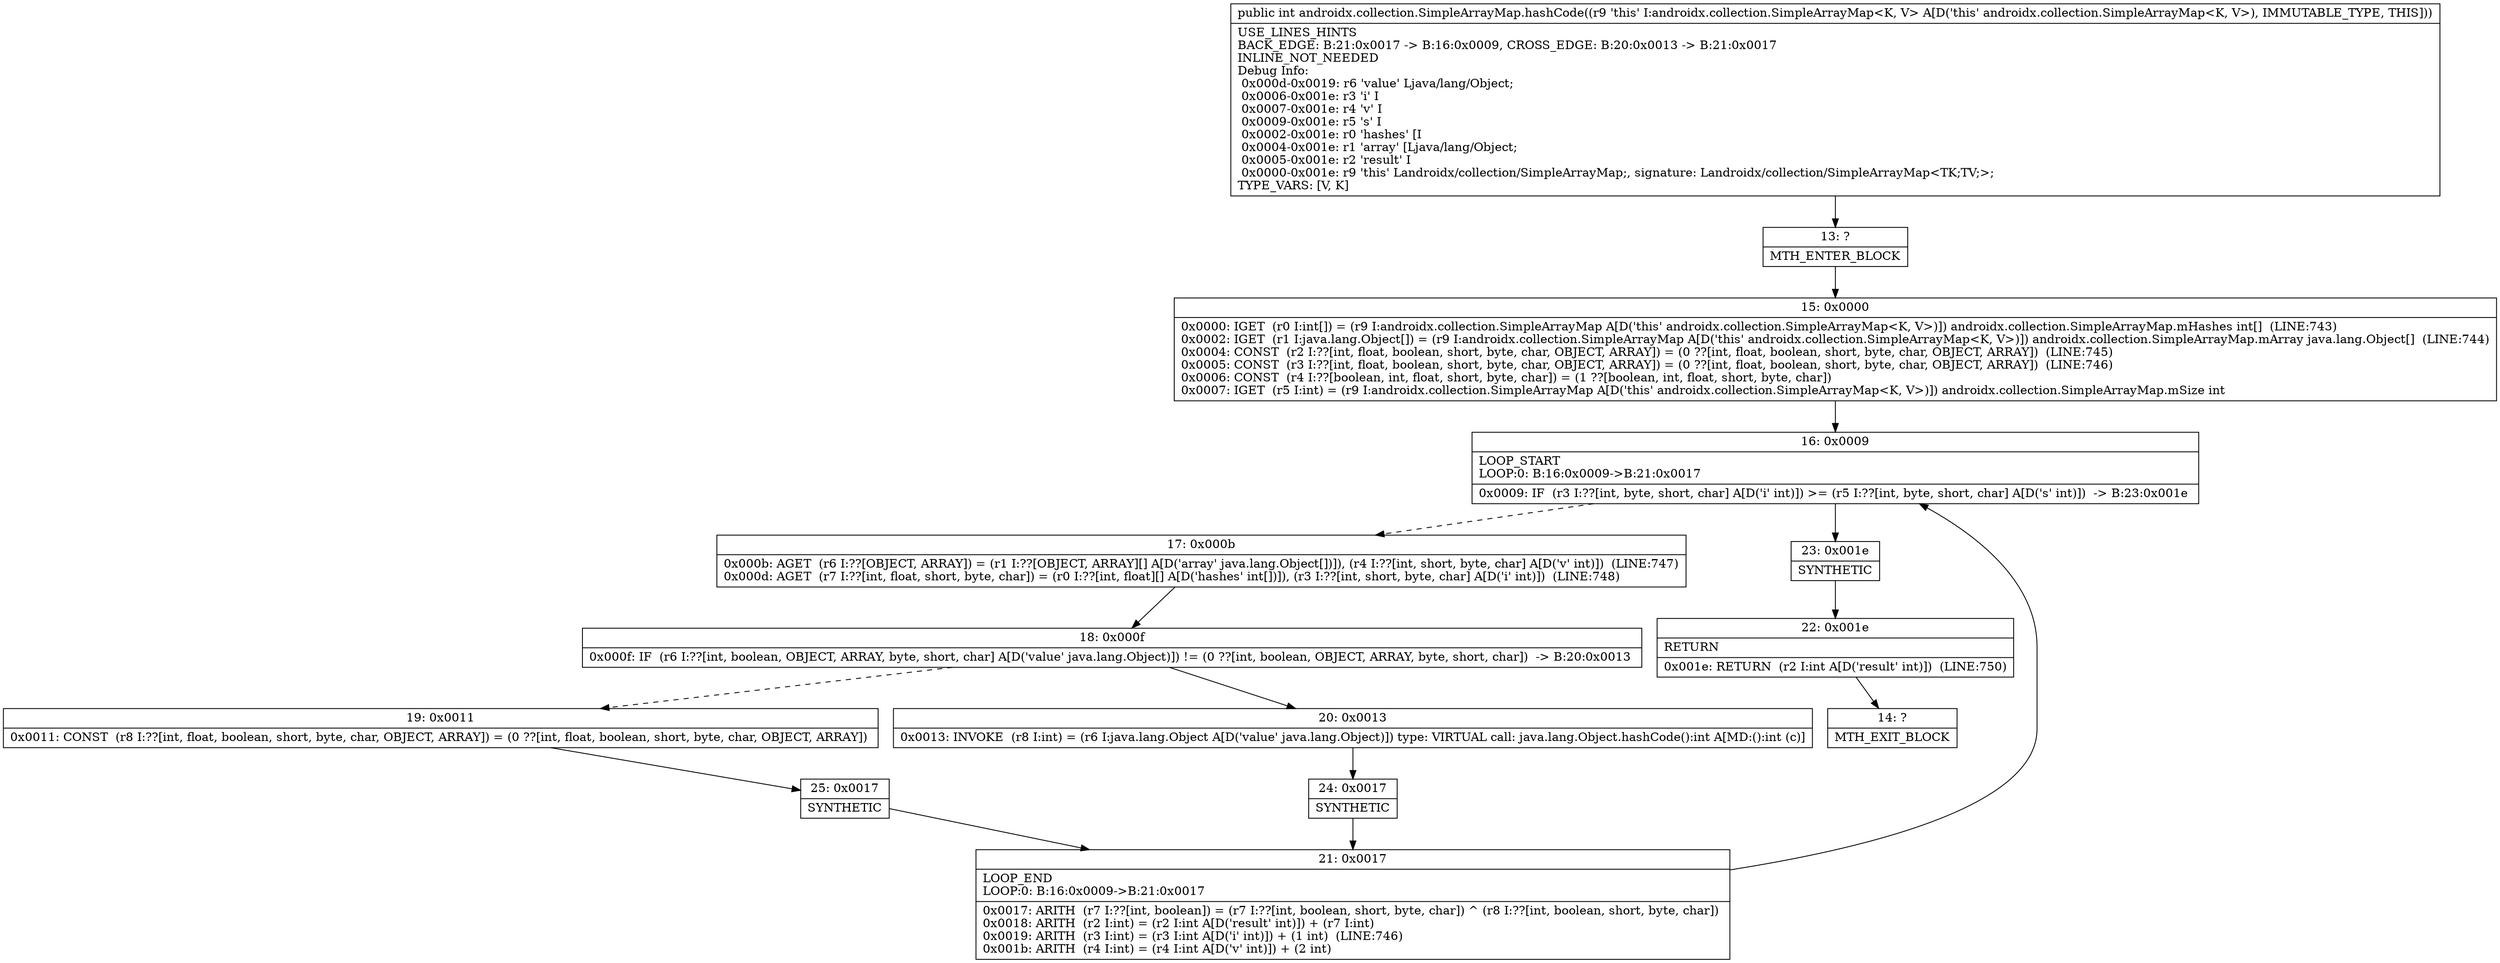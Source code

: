 digraph "CFG forandroidx.collection.SimpleArrayMap.hashCode()I" {
Node_13 [shape=record,label="{13\:\ ?|MTH_ENTER_BLOCK\l}"];
Node_15 [shape=record,label="{15\:\ 0x0000|0x0000: IGET  (r0 I:int[]) = (r9 I:androidx.collection.SimpleArrayMap A[D('this' androidx.collection.SimpleArrayMap\<K, V\>)]) androidx.collection.SimpleArrayMap.mHashes int[]  (LINE:743)\l0x0002: IGET  (r1 I:java.lang.Object[]) = (r9 I:androidx.collection.SimpleArrayMap A[D('this' androidx.collection.SimpleArrayMap\<K, V\>)]) androidx.collection.SimpleArrayMap.mArray java.lang.Object[]  (LINE:744)\l0x0004: CONST  (r2 I:??[int, float, boolean, short, byte, char, OBJECT, ARRAY]) = (0 ??[int, float, boolean, short, byte, char, OBJECT, ARRAY])  (LINE:745)\l0x0005: CONST  (r3 I:??[int, float, boolean, short, byte, char, OBJECT, ARRAY]) = (0 ??[int, float, boolean, short, byte, char, OBJECT, ARRAY])  (LINE:746)\l0x0006: CONST  (r4 I:??[boolean, int, float, short, byte, char]) = (1 ??[boolean, int, float, short, byte, char]) \l0x0007: IGET  (r5 I:int) = (r9 I:androidx.collection.SimpleArrayMap A[D('this' androidx.collection.SimpleArrayMap\<K, V\>)]) androidx.collection.SimpleArrayMap.mSize int \l}"];
Node_16 [shape=record,label="{16\:\ 0x0009|LOOP_START\lLOOP:0: B:16:0x0009\-\>B:21:0x0017\l|0x0009: IF  (r3 I:??[int, byte, short, char] A[D('i' int)]) \>= (r5 I:??[int, byte, short, char] A[D('s' int)])  \-\> B:23:0x001e \l}"];
Node_17 [shape=record,label="{17\:\ 0x000b|0x000b: AGET  (r6 I:??[OBJECT, ARRAY]) = (r1 I:??[OBJECT, ARRAY][] A[D('array' java.lang.Object[])]), (r4 I:??[int, short, byte, char] A[D('v' int)])  (LINE:747)\l0x000d: AGET  (r7 I:??[int, float, short, byte, char]) = (r0 I:??[int, float][] A[D('hashes' int[])]), (r3 I:??[int, short, byte, char] A[D('i' int)])  (LINE:748)\l}"];
Node_18 [shape=record,label="{18\:\ 0x000f|0x000f: IF  (r6 I:??[int, boolean, OBJECT, ARRAY, byte, short, char] A[D('value' java.lang.Object)]) != (0 ??[int, boolean, OBJECT, ARRAY, byte, short, char])  \-\> B:20:0x0013 \l}"];
Node_19 [shape=record,label="{19\:\ 0x0011|0x0011: CONST  (r8 I:??[int, float, boolean, short, byte, char, OBJECT, ARRAY]) = (0 ??[int, float, boolean, short, byte, char, OBJECT, ARRAY]) \l}"];
Node_25 [shape=record,label="{25\:\ 0x0017|SYNTHETIC\l}"];
Node_21 [shape=record,label="{21\:\ 0x0017|LOOP_END\lLOOP:0: B:16:0x0009\-\>B:21:0x0017\l|0x0017: ARITH  (r7 I:??[int, boolean]) = (r7 I:??[int, boolean, short, byte, char]) ^ (r8 I:??[int, boolean, short, byte, char]) \l0x0018: ARITH  (r2 I:int) = (r2 I:int A[D('result' int)]) + (r7 I:int) \l0x0019: ARITH  (r3 I:int) = (r3 I:int A[D('i' int)]) + (1 int)  (LINE:746)\l0x001b: ARITH  (r4 I:int) = (r4 I:int A[D('v' int)]) + (2 int) \l}"];
Node_20 [shape=record,label="{20\:\ 0x0013|0x0013: INVOKE  (r8 I:int) = (r6 I:java.lang.Object A[D('value' java.lang.Object)]) type: VIRTUAL call: java.lang.Object.hashCode():int A[MD:():int (c)]\l}"];
Node_24 [shape=record,label="{24\:\ 0x0017|SYNTHETIC\l}"];
Node_23 [shape=record,label="{23\:\ 0x001e|SYNTHETIC\l}"];
Node_22 [shape=record,label="{22\:\ 0x001e|RETURN\l|0x001e: RETURN  (r2 I:int A[D('result' int)])  (LINE:750)\l}"];
Node_14 [shape=record,label="{14\:\ ?|MTH_EXIT_BLOCK\l}"];
MethodNode[shape=record,label="{public int androidx.collection.SimpleArrayMap.hashCode((r9 'this' I:androidx.collection.SimpleArrayMap\<K, V\> A[D('this' androidx.collection.SimpleArrayMap\<K, V\>), IMMUTABLE_TYPE, THIS]))  | USE_LINES_HINTS\lBACK_EDGE: B:21:0x0017 \-\> B:16:0x0009, CROSS_EDGE: B:20:0x0013 \-\> B:21:0x0017\lINLINE_NOT_NEEDED\lDebug Info:\l  0x000d\-0x0019: r6 'value' Ljava\/lang\/Object;\l  0x0006\-0x001e: r3 'i' I\l  0x0007\-0x001e: r4 'v' I\l  0x0009\-0x001e: r5 's' I\l  0x0002\-0x001e: r0 'hashes' [I\l  0x0004\-0x001e: r1 'array' [Ljava\/lang\/Object;\l  0x0005\-0x001e: r2 'result' I\l  0x0000\-0x001e: r9 'this' Landroidx\/collection\/SimpleArrayMap;, signature: Landroidx\/collection\/SimpleArrayMap\<TK;TV;\>;\lTYPE_VARS: [V, K]\l}"];
MethodNode -> Node_13;Node_13 -> Node_15;
Node_15 -> Node_16;
Node_16 -> Node_17[style=dashed];
Node_16 -> Node_23;
Node_17 -> Node_18;
Node_18 -> Node_19[style=dashed];
Node_18 -> Node_20;
Node_19 -> Node_25;
Node_25 -> Node_21;
Node_21 -> Node_16;
Node_20 -> Node_24;
Node_24 -> Node_21;
Node_23 -> Node_22;
Node_22 -> Node_14;
}

